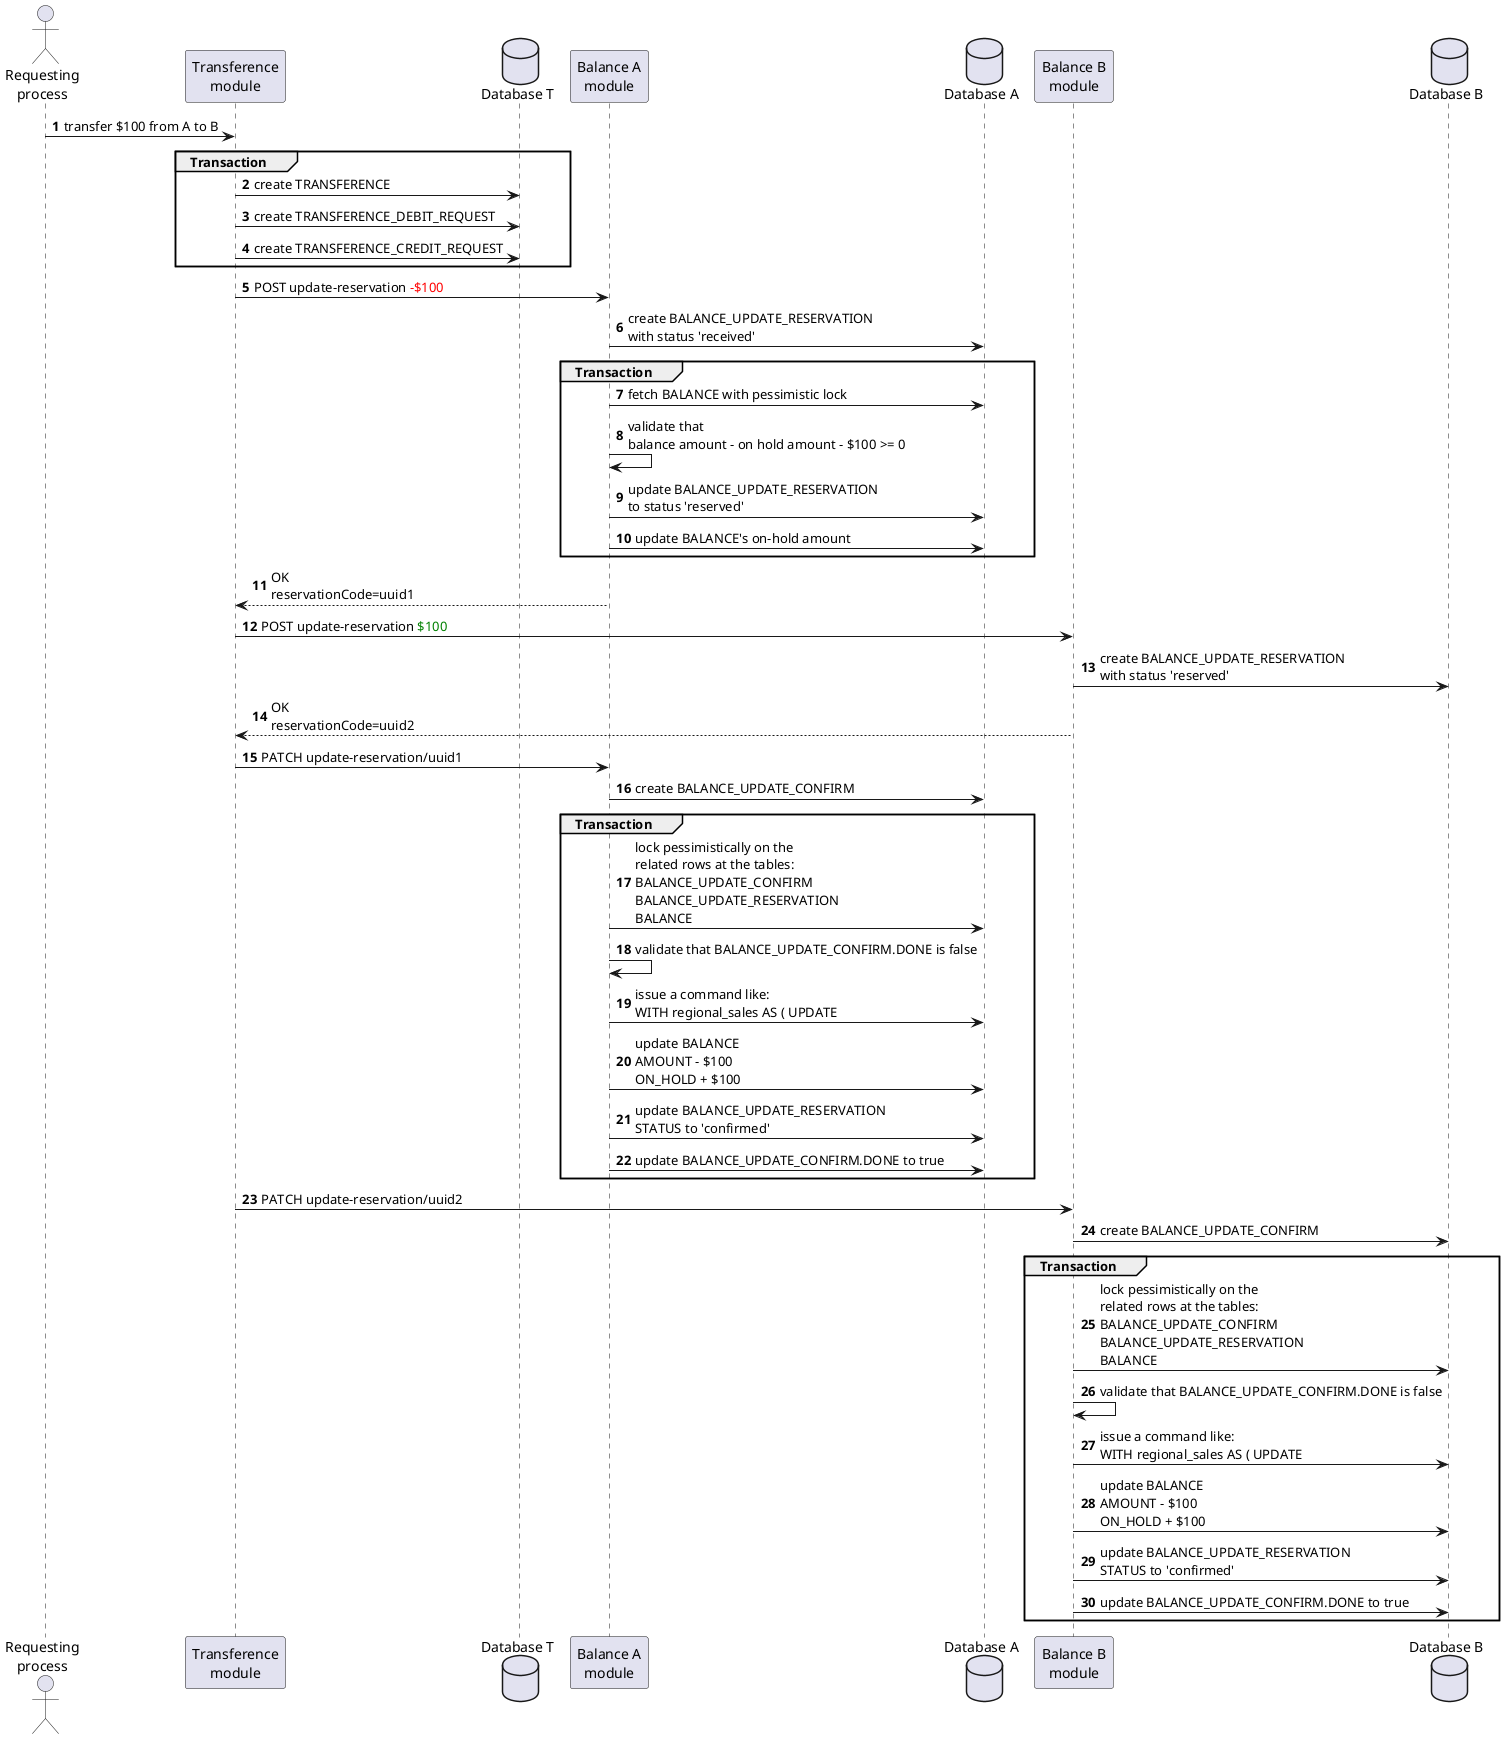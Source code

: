 @startuml
'https://plantuml.com/sequence-diagram

autonumber


actor       "Requesting\nprocess"       as RP
participant "Transference\nmodule" as TransfMod
database    "Database T"    as DBT
participant "Balance A\nmodule" as BalAMod
database    "Database A"    as DBA
participant "Balance B\nmodule" as BalBMod
database    "Database B"    as DBB

'boundary    Boundary    as Foo2
'control     Control     as Foo3
'entity      Entity      as Foo4
'collections Collections as Foo6
'queue       Queue       as Foo7

RP -> TransfMod : transfer $100 from A to B
group Transaction
    TransfMod -> DBT : create TRANSFERENCE
    TransfMod -> DBT : create TRANSFERENCE_DEBIT_REQUEST
    TransfMod -> DBT : create TRANSFERENCE_CREDIT_REQUEST
end

TransfMod -> BalAMod : POST update-reservation <font color=red>-$100</font>
BalAMod -> DBA : create BALANCE_UPDATE_RESERVATION\nwith status 'received'
group Transaction
    BalAMod -> DBA : fetch BALANCE with pessimistic lock
    BalAMod -> BalAMod : validate that \nbalance amount - on hold amount - $100 >= 0
    BalAMod -> DBA : update BALANCE_UPDATE_RESERVATION\nto status 'reserved'
    BalAMod -> DBA : update BALANCE's on-hold amount
end
BalAMod --> TransfMod : OK\nreservationCode=uuid1

TransfMod -> BalBMod : POST update-reservation <font color=green>$100</font>
BalBMod -> DBB : create BALANCE_UPDATE_RESERVATION\nwith status 'reserved'
BalBMod --> TransfMod : OK\nreservationCode=uuid2

TransfMod -> BalAMod : PATCH update-reservation/uuid1
BalAMod -> DBA : create BALANCE_UPDATE_CONFIRM
group Transaction
    BalAMod -> DBA : lock pessimistically on the\nrelated rows at the tables:\nBALANCE_UPDATE_CONFIRM\nBALANCE_UPDATE_RESERVATION\nBALANCE
    BalAMod -> BalAMod : validate that BALANCE_UPDATE_CONFIRM.DONE is false
    BalAMod -> DBA : issue a command like:\nWITH regional_sales AS ( UPDATE
    BalAMod -> DBA : update BALANCE\nAMOUNT - $100\nON_HOLD + $100
    BalAMod -> DBA : update BALANCE_UPDATE_RESERVATION\nSTATUS to 'confirmed'
    BalAMod -> DBA : update BALANCE_UPDATE_CONFIRM.DONE to true
end

TransfMod -> BalBMod : PATCH update-reservation/uuid2
BalBMod -> DBB : create BALANCE_UPDATE_CONFIRM
group Transaction
    BalBMod -> DBB : lock pessimistically on the\nrelated rows at the tables:\nBALANCE_UPDATE_CONFIRM\nBALANCE_UPDATE_RESERVATION\nBALANCE
    BalBMod -> BalBMod : validate that BALANCE_UPDATE_CONFIRM.DONE is false
    BalBMod -> DBB : issue a command like:\nWITH regional_sales AS ( UPDATE
    BalBMod -> DBB : update BALANCE\nAMOUNT - $100\nON_HOLD + $100
    BalBMod -> DBB : update BALANCE_UPDATE_RESERVATION\nSTATUS to 'confirmed'
    BalBMod -> DBB : update BALANCE_UPDATE_CONFIRM.DONE to true
end

'TransfMod -> Foo2 : To boundary
'TransfMod -> Foo3 : To control
'TransfMod -> Foo4 : To entity
'TransfMod -> DBA : To database
'TransfMod -> Foo6 : To collections
'TransfMod -> Foo7 : To queue

@enduml

